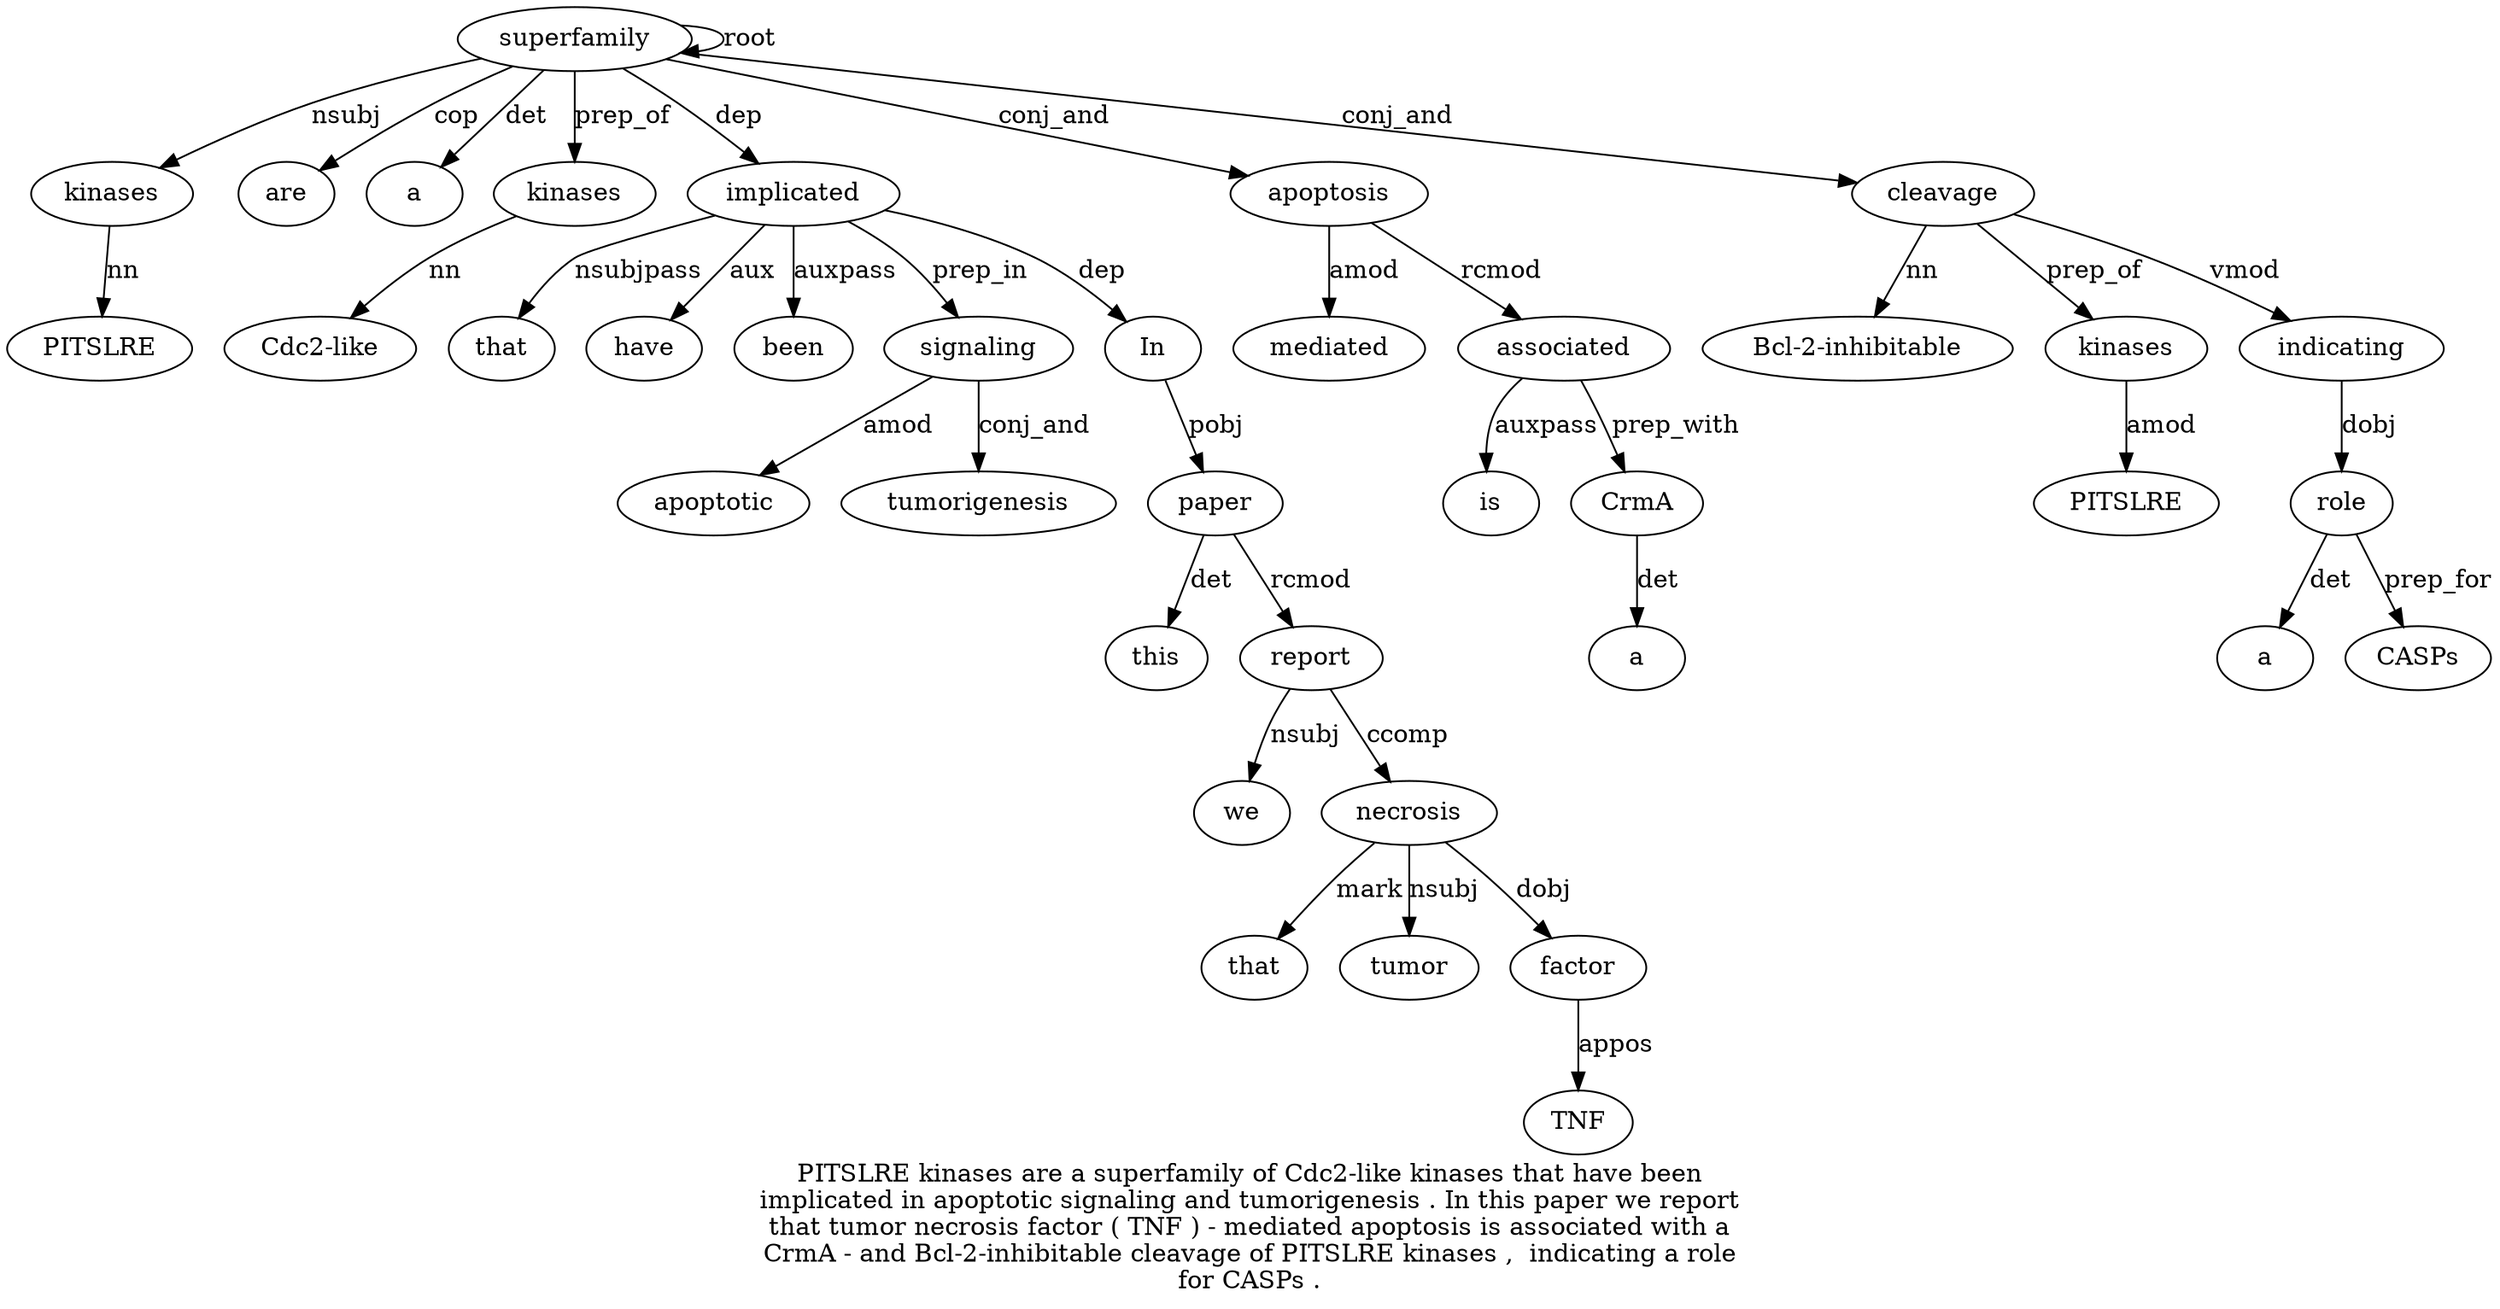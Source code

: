 digraph "PITSLRE kinases are a superfamily of Cdc2-like kinases that have been implicated in apoptotic signaling and tumorigenesis . In this paper we report that tumor necrosis factor ( TNF ) - mediated apoptosis is associated with a CrmA - and Bcl-2-inhibitable cleavage of PITSLRE kinases ,  indicating a role for CASPs ." {
label="PITSLRE kinases are a superfamily of Cdc2-like kinases that have been
implicated in apoptotic signaling and tumorigenesis . In this paper we report
that tumor necrosis factor ( TNF ) - mediated apoptosis is associated with a
CrmA - and Bcl-2-inhibitable cleavage of PITSLRE kinases ,  indicating a role
for CASPs .";
kinases2 [style=filled, fillcolor=white, label=kinases];
PITSLRE1 [style=filled, fillcolor=white, label=PITSLRE];
kinases2 -> PITSLRE1  [label=nn];
superfamily5 [style=filled, fillcolor=white, label=superfamily];
superfamily5 -> kinases2  [label=nsubj];
are3 [style=filled, fillcolor=white, label=are];
superfamily5 -> are3  [label=cop];
a4 [style=filled, fillcolor=white, label=a];
superfamily5 -> a4  [label=det];
superfamily5 -> superfamily5  [label=root];
kinases8 [style=filled, fillcolor=white, label=kinases];
"Cdc2-like7" [style=filled, fillcolor=white, label="Cdc2-like"];
kinases8 -> "Cdc2-like7"  [label=nn];
superfamily5 -> kinases8  [label=prep_of];
implicated12 [style=filled, fillcolor=white, label=implicated];
that9 [style=filled, fillcolor=white, label=that];
implicated12 -> that9  [label=nsubjpass];
have10 [style=filled, fillcolor=white, label=have];
implicated12 -> have10  [label=aux];
been11 [style=filled, fillcolor=white, label=been];
implicated12 -> been11  [label=auxpass];
superfamily5 -> implicated12  [label=dep];
signaling15 [style=filled, fillcolor=white, label=signaling];
apoptotic14 [style=filled, fillcolor=white, label=apoptotic];
signaling15 -> apoptotic14  [label=amod];
implicated12 -> signaling15  [label=prep_in];
tumorigenesis17 [style=filled, fillcolor=white, label=tumorigenesis];
signaling15 -> tumorigenesis17  [label=conj_and];
In19 [style=filled, fillcolor=white, label=In];
implicated12 -> In19  [label=dep];
paper21 [style=filled, fillcolor=white, label=paper];
this20 [style=filled, fillcolor=white, label=this];
paper21 -> this20  [label=det];
In19 -> paper21  [label=pobj];
report23 [style=filled, fillcolor=white, label=report];
we22 [style=filled, fillcolor=white, label=we];
report23 -> we22  [label=nsubj];
paper21 -> report23  [label=rcmod];
necrosis26 [style=filled, fillcolor=white, label=necrosis];
that24 [style=filled, fillcolor=white, label=that];
necrosis26 -> that24  [label=mark];
tumor25 [style=filled, fillcolor=white, label=tumor];
necrosis26 -> tumor25  [label=nsubj];
report23 -> necrosis26  [label=ccomp];
factor27 [style=filled, fillcolor=white, label=factor];
necrosis26 -> factor27  [label=dobj];
TNF29 [style=filled, fillcolor=white, label=TNF];
factor27 -> TNF29  [label=appos];
apoptosis33 [style=filled, fillcolor=white, label=apoptosis];
mediated32 [style=filled, fillcolor=white, label=mediated];
apoptosis33 -> mediated32  [label=amod];
superfamily5 -> apoptosis33  [label=conj_and];
associated35 [style=filled, fillcolor=white, label=associated];
is34 [style=filled, fillcolor=white, label=is];
associated35 -> is34  [label=auxpass];
apoptosis33 -> associated35  [label=rcmod];
CrmA38 [style=filled, fillcolor=white, label=CrmA];
a37 [style=filled, fillcolor=white, label=a];
CrmA38 -> a37  [label=det];
associated35 -> CrmA38  [label=prep_with];
cleavage42 [style=filled, fillcolor=white, label=cleavage];
"Bcl-2-inhibitable41" [style=filled, fillcolor=white, label="Bcl-2-inhibitable"];
cleavage42 -> "Bcl-2-inhibitable41"  [label=nn];
superfamily5 -> cleavage42  [label=conj_and];
kinases45 [style=filled, fillcolor=white, label=kinases];
PITSLRE44 [style=filled, fillcolor=white, label=PITSLRE];
kinases45 -> PITSLRE44  [label=amod];
cleavage42 -> kinases45  [label=prep_of];
indicating47 [style=filled, fillcolor=white, label=indicating];
cleavage42 -> indicating47  [label=vmod];
role49 [style=filled, fillcolor=white, label=role];
a48 [style=filled, fillcolor=white, label=a];
role49 -> a48  [label=det];
indicating47 -> role49  [label=dobj];
CASPs51 [style=filled, fillcolor=white, label=CASPs];
role49 -> CASPs51  [label=prep_for];
}
